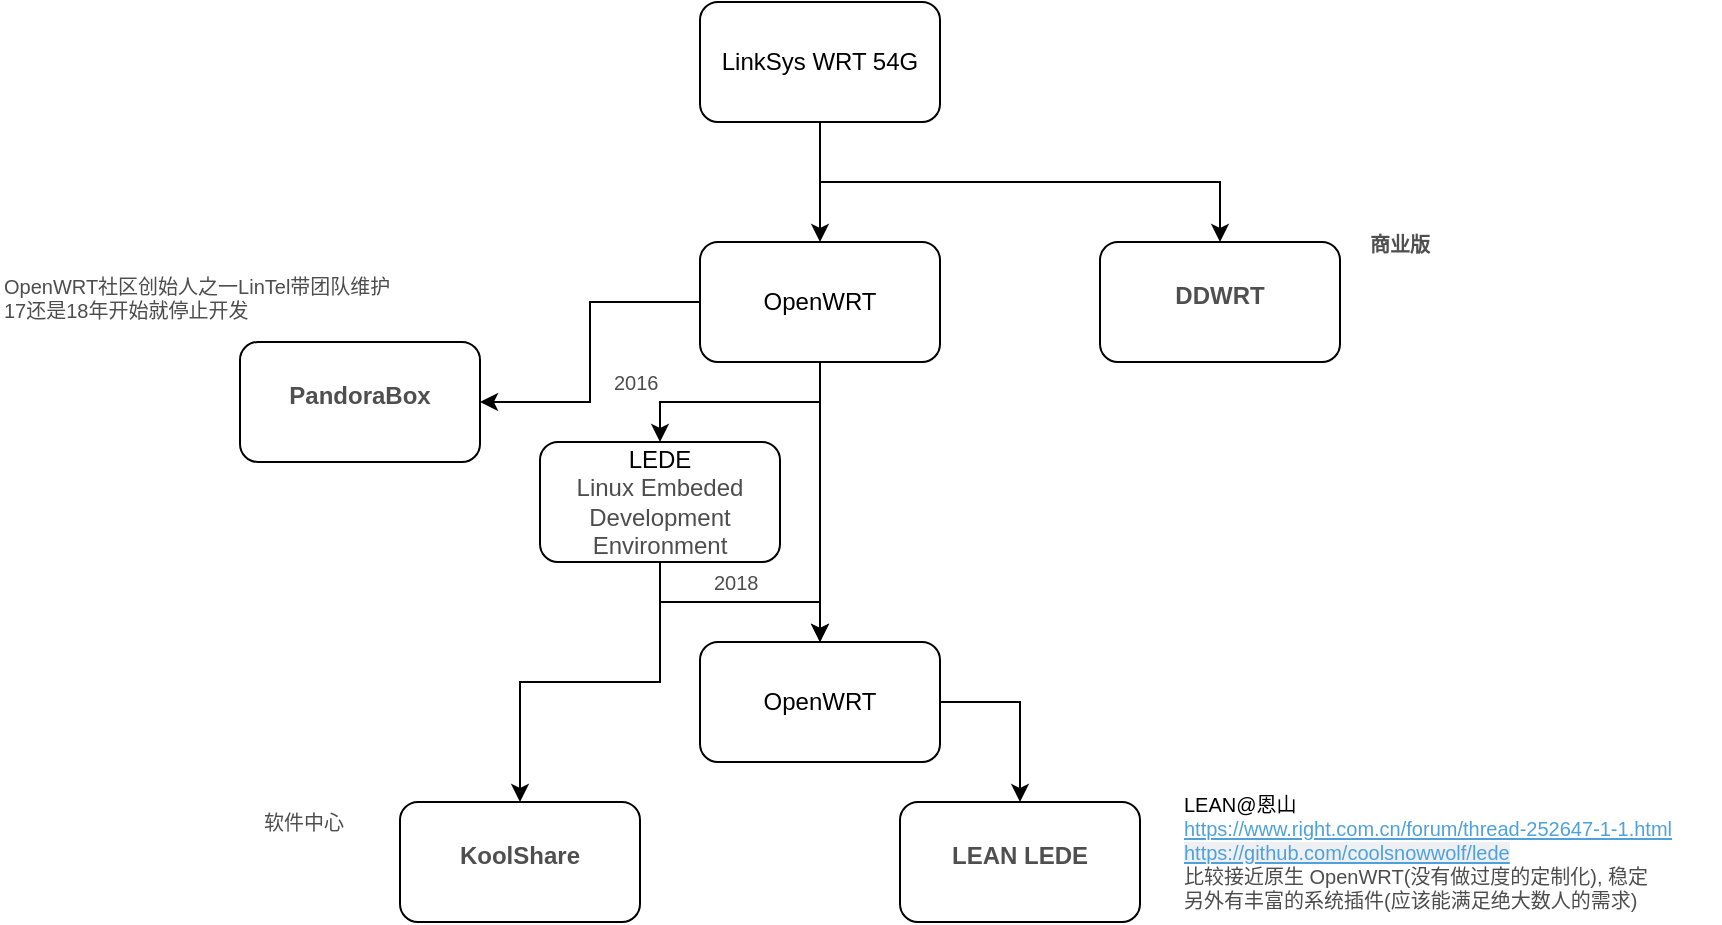 <mxfile version="14.4.2" type="github">
  <diagram id="Y5SZPlDqchn7_NLFBQAu" name="Page-1">
    <mxGraphModel dx="1186" dy="687" grid="1" gridSize="10" guides="1" tooltips="1" connect="1" arrows="1" fold="1" page="1" pageScale="1" pageWidth="850" pageHeight="1100" math="0" shadow="0">
      <root>
        <mxCell id="0" />
        <mxCell id="1" parent="0" />
        <mxCell id="YJtWl9CWhGTzo6qaQz2S-10" style="edgeStyle=orthogonalEdgeStyle;rounded=0;orthogonalLoop=1;jettySize=auto;html=1;exitX=0.5;exitY=1;exitDx=0;exitDy=0;fontFamily=Helvetica;fontSize=12;" edge="1" parent="1" source="YJtWl9CWhGTzo6qaQz2S-1" target="YJtWl9CWhGTzo6qaQz2S-2">
          <mxGeometry relative="1" as="geometry" />
        </mxCell>
        <mxCell id="YJtWl9CWhGTzo6qaQz2S-11" style="edgeStyle=orthogonalEdgeStyle;rounded=0;orthogonalLoop=1;jettySize=auto;html=1;exitX=0.5;exitY=1;exitDx=0;exitDy=0;fontFamily=Helvetica;fontSize=12;" edge="1" parent="1" source="YJtWl9CWhGTzo6qaQz2S-1" target="YJtWl9CWhGTzo6qaQz2S-5">
          <mxGeometry relative="1" as="geometry" />
        </mxCell>
        <mxCell id="YJtWl9CWhGTzo6qaQz2S-1" value="LinkSys WRT 54G" style="rounded=1;whiteSpace=wrap;html=1;fontFamily=Helvetica;fontSize=12;" vertex="1" parent="1">
          <mxGeometry x="390" y="150" width="120" height="60" as="geometry" />
        </mxCell>
        <mxCell id="YJtWl9CWhGTzo6qaQz2S-12" style="edgeStyle=orthogonalEdgeStyle;rounded=0;orthogonalLoop=1;jettySize=auto;html=1;exitX=0.5;exitY=1;exitDx=0;exitDy=0;fontFamily=Helvetica;fontSize=12;" edge="1" parent="1" source="YJtWl9CWhGTzo6qaQz2S-2" target="YJtWl9CWhGTzo6qaQz2S-3">
          <mxGeometry relative="1" as="geometry" />
        </mxCell>
        <mxCell id="YJtWl9CWhGTzo6qaQz2S-16" style="edgeStyle=orthogonalEdgeStyle;rounded=0;orthogonalLoop=1;jettySize=auto;html=1;exitX=0;exitY=0.5;exitDx=0;exitDy=0;fontFamily=Helvetica;fontSize=12;" edge="1" parent="1" source="YJtWl9CWhGTzo6qaQz2S-2" target="YJtWl9CWhGTzo6qaQz2S-7">
          <mxGeometry relative="1" as="geometry" />
        </mxCell>
        <mxCell id="YJtWl9CWhGTzo6qaQz2S-19" style="edgeStyle=orthogonalEdgeStyle;rounded=0;orthogonalLoop=1;jettySize=auto;html=1;exitX=0.5;exitY=1;exitDx=0;exitDy=0;entryX=0.5;entryY=0;entryDx=0;entryDy=0;fontFamily=Helvetica;fontSize=10;" edge="1" parent="1" source="YJtWl9CWhGTzo6qaQz2S-2" target="YJtWl9CWhGTzo6qaQz2S-4">
          <mxGeometry relative="1" as="geometry" />
        </mxCell>
        <mxCell id="YJtWl9CWhGTzo6qaQz2S-2" value="OpenWRT" style="rounded=1;whiteSpace=wrap;html=1;fontFamily=Helvetica;fontSize=12;" vertex="1" parent="1">
          <mxGeometry x="390" y="270" width="120" height="60" as="geometry" />
        </mxCell>
        <mxCell id="YJtWl9CWhGTzo6qaQz2S-13" style="edgeStyle=orthogonalEdgeStyle;rounded=0;orthogonalLoop=1;jettySize=auto;html=1;exitX=0.5;exitY=1;exitDx=0;exitDy=0;fontFamily=Helvetica;fontSize=12;" edge="1" parent="1" source="YJtWl9CWhGTzo6qaQz2S-3" target="YJtWl9CWhGTzo6qaQz2S-4">
          <mxGeometry relative="1" as="geometry" />
        </mxCell>
        <mxCell id="YJtWl9CWhGTzo6qaQz2S-14" style="edgeStyle=orthogonalEdgeStyle;rounded=0;orthogonalLoop=1;jettySize=auto;html=1;exitX=0.5;exitY=1;exitDx=0;exitDy=0;entryX=0.5;entryY=0;entryDx=0;entryDy=0;fontFamily=Helvetica;fontSize=12;" edge="1" parent="1" source="YJtWl9CWhGTzo6qaQz2S-3" target="YJtWl9CWhGTzo6qaQz2S-8">
          <mxGeometry relative="1" as="geometry" />
        </mxCell>
        <mxCell id="YJtWl9CWhGTzo6qaQz2S-3" value="LEDE&lt;br style=&quot;font-size: 12px;&quot;&gt;&lt;span style=&quot;color: rgb(77, 77, 77); background-color: rgb(255, 255, 255); font-size: 12px;&quot;&gt;&lt;font style=&quot;font-size: 12px;&quot;&gt;Linux Embeded Development Environment&lt;/font&gt;&lt;/span&gt;" style="rounded=1;whiteSpace=wrap;html=1;fontFamily=Helvetica;fontSize=12;" vertex="1" parent="1">
          <mxGeometry x="310" y="370" width="120" height="60" as="geometry" />
        </mxCell>
        <mxCell id="YJtWl9CWhGTzo6qaQz2S-15" style="edgeStyle=orthogonalEdgeStyle;rounded=0;orthogonalLoop=1;jettySize=auto;html=1;exitX=1;exitY=0.5;exitDx=0;exitDy=0;entryX=0.5;entryY=0;entryDx=0;entryDy=0;fontFamily=Helvetica;fontSize=12;" edge="1" parent="1" source="YJtWl9CWhGTzo6qaQz2S-4" target="YJtWl9CWhGTzo6qaQz2S-9">
          <mxGeometry relative="1" as="geometry" />
        </mxCell>
        <mxCell id="YJtWl9CWhGTzo6qaQz2S-4" value="OpenWRT" style="rounded=1;whiteSpace=wrap;html=1;fontFamily=Helvetica;fontSize=12;" vertex="1" parent="1">
          <mxGeometry x="390" y="470" width="120" height="60" as="geometry" />
        </mxCell>
        <mxCell id="YJtWl9CWhGTzo6qaQz2S-5" value="&lt;h1 style=&quot;box-sizing: border-box; outline: 0px; margin: 8px 0px 16px; padding: 0px; font-size: 12px; color: rgb(79, 79, 79); line-height: 36px; overflow-wrap: break-word; background-color: rgb(255, 255, 255);&quot;&gt;DDWRT&lt;/h1&gt;" style="rounded=1;whiteSpace=wrap;html=1;fontFamily=Helvetica;fontSize=12;" vertex="1" parent="1">
          <mxGeometry x="590" y="270" width="120" height="60" as="geometry" />
        </mxCell>
        <mxCell id="YJtWl9CWhGTzo6qaQz2S-7" value="&lt;h1 style=&quot;text-align: left; box-sizing: border-box; outline: 0px; margin: 8px 0px 16px; padding: 0px; font-size: 12px; color: rgb(79, 79, 79); line-height: 36px; overflow-wrap: break-word; background-color: rgb(255, 255, 255);&quot;&gt;PandoraBox&lt;/h1&gt;" style="rounded=1;whiteSpace=wrap;html=1;fontFamily=Helvetica;fontSize=12;" vertex="1" parent="1">
          <mxGeometry x="160" y="320" width="120" height="60" as="geometry" />
        </mxCell>
        <mxCell id="YJtWl9CWhGTzo6qaQz2S-8" value="&lt;h1 style=&quot;box-sizing: border-box; outline: 0px; margin: 8px 0px 16px; padding: 0px; font-size: 12px; color: rgb(79, 79, 79); line-height: 36px; overflow-wrap: break-word; background-color: rgb(255, 255, 255);&quot;&gt;KoolShare&lt;/h1&gt;" style="rounded=1;whiteSpace=wrap;html=1;fontFamily=Helvetica;fontSize=12;" vertex="1" parent="1">
          <mxGeometry x="240" y="550" width="120" height="60" as="geometry" />
        </mxCell>
        <mxCell id="YJtWl9CWhGTzo6qaQz2S-9" value="&lt;h1 style=&quot;box-sizing: border-box; outline: 0px; margin: 8px 0px 16px; padding: 0px; font-size: 12px; color: rgb(79, 79, 79); line-height: 36px; overflow-wrap: break-word; background-color: rgb(255, 255, 255);&quot;&gt;LEAN LEDE&lt;/h1&gt;" style="rounded=1;whiteSpace=wrap;html=1;fontFamily=Helvetica;fontSize=12;" vertex="1" parent="1">
          <mxGeometry x="490" y="550" width="120" height="60" as="geometry" />
        </mxCell>
        <mxCell id="YJtWl9CWhGTzo6qaQz2S-18" value="LEAN@恩山&lt;br style=&quot;font-size: 10px&quot;&gt;&lt;a href=&quot;https://www.right.com.cn/forum/thread-252647-1-1.html&quot; style=&quot;box-sizing: border-box ; outline: none ; margin: 0px ; padding: 0px ; cursor: pointer ; background-color: rgb(255 , 255 , 255) ; color: rgb(78 , 161 , 219) ; overflow-wrap: break-word ; font-size: 10px&quot;&gt;https://www.right.com.cn/forum/thread-252647-1-1.html&lt;/a&gt;&lt;br style=&quot;font-size: 10px&quot;&gt;&lt;a href=&quot;https://github.com/coolsnowwolf/lede&quot; style=&quot;box-sizing: border-box ; outline: none ; margin: 0px ; padding: 0px ; cursor: pointer ; background-color: rgb(238 , 240 , 244) ; color: rgb(78 , 161 , 219) ; overflow-wrap: break-word ; font-size: 10px&quot;&gt;https://github.com/coolsnowwolf/lede&lt;/a&gt;&lt;br style=&quot;font-size: 10px&quot;&gt;&lt;span style=&quot;color: rgb(77 , 77 , 77) ; font-size: 10px ; background-color: rgb(255 , 255 , 255)&quot;&gt;比较接近原生 OpenWRT(没有做过度的定制化), 稳定&lt;/span&gt;&lt;br style=&quot;box-sizing: border-box ; outline: 0px ; overflow-wrap: break-word ; color: rgb(77 , 77 , 77) ; font-size: 10px ; background-color: rgb(255 , 255 , 255)&quot;&gt;&lt;span style=&quot;color: rgb(77 , 77 , 77) ; font-size: 10px ; background-color: rgb(255 , 255 , 255)&quot;&gt;另外有丰富的系统插件(应该能满足绝大数人的需求)&lt;/span&gt;" style="text;html=1;align=left;verticalAlign=middle;whiteSpace=wrap;rounded=0;fontFamily=Helvetica;fontSize=10;" vertex="1" parent="1">
          <mxGeometry x="630" y="540" width="270" height="70" as="geometry" />
        </mxCell>
        <mxCell id="YJtWl9CWhGTzo6qaQz2S-20" value="&lt;span style=&quot;color: rgb(77, 77, 77); font-size: 10px; background-color: rgb(255, 255, 255);&quot;&gt;软件中心&lt;/span&gt;" style="text;html=1;align=left;verticalAlign=middle;whiteSpace=wrap;rounded=0;fontFamily=Helvetica;fontSize=10;" vertex="1" parent="1">
          <mxGeometry x="170" y="550" width="50" height="20" as="geometry" />
        </mxCell>
        <mxCell id="YJtWl9CWhGTzo6qaQz2S-21" value="&lt;span style=&quot;color: rgb(77, 77, 77); font-size: 10px; font-style: normal; font-weight: 400; letter-spacing: normal; text-indent: 0px; text-transform: none; word-spacing: 0px; background-color: rgb(255, 255, 255); display: inline; float: none;&quot;&gt;OpenWRT社区创始人之一LinTel带团队维护&lt;br style=&quot;font-size: 10px;&quot;&gt;&lt;span style=&quot;font-size: 10px;&quot;&gt;17还是18年开始就停止开发&lt;/span&gt;&lt;br style=&quot;font-size: 10px;&quot;&gt;&lt;/span&gt;" style="text;whiteSpace=wrap;html=1;fontSize=10;fontFamily=Helvetica;" vertex="1" parent="1">
          <mxGeometry x="40" y="280" width="210" height="30" as="geometry" />
        </mxCell>
        <mxCell id="YJtWl9CWhGTzo6qaQz2S-22" value="&lt;meta charset=&quot;utf-8&quot; style=&quot;font-size: 10px;&quot;&gt;&lt;h1 style=&quot;box-sizing: border-box; outline: 0px; margin: 8px 0px 16px; padding: 0px; font-weight: 700; font-family: &amp;quot;pingfang sc&amp;quot;, &amp;quot;microsoft yahei&amp;quot;, simhei, arial, simsun; font-size: 10px; color: rgb(79, 79, 79); line-height: 36px; overflow-wrap: break-word; font-style: normal; letter-spacing: normal; text-indent: 0px; text-transform: none; word-spacing: 0px; background-color: rgb(255, 255, 255);&quot;&gt;商业版&lt;/h1&gt;" style="text;whiteSpace=wrap;html=1;fontSize=10;fontFamily=Helvetica;align=center;verticalAlign=middle;" vertex="1" parent="1">
          <mxGeometry x="720" y="260" width="40" height="30" as="geometry" />
        </mxCell>
        <mxCell id="YJtWl9CWhGTzo6qaQz2S-25" value="&lt;span style=&quot;color: rgb(77 , 77 , 77) ; font-size: 10px ; background-color: rgb(255 , 255 , 255)&quot;&gt;2016&lt;/span&gt;" style="text;html=1;align=left;verticalAlign=middle;whiteSpace=wrap;rounded=0;fontFamily=Helvetica;fontSize=10;" vertex="1" parent="1">
          <mxGeometry x="345" y="330" width="50" height="20" as="geometry" />
        </mxCell>
        <mxCell id="YJtWl9CWhGTzo6qaQz2S-26" value="&lt;span style=&quot;color: rgb(77 , 77 , 77) ; font-size: 10px ; background-color: rgb(255 , 255 , 255)&quot;&gt;2018&lt;/span&gt;" style="text;html=1;align=left;verticalAlign=middle;whiteSpace=wrap;rounded=0;fontFamily=Helvetica;fontSize=10;" vertex="1" parent="1">
          <mxGeometry x="395" y="430" width="50" height="20" as="geometry" />
        </mxCell>
      </root>
    </mxGraphModel>
  </diagram>
</mxfile>
